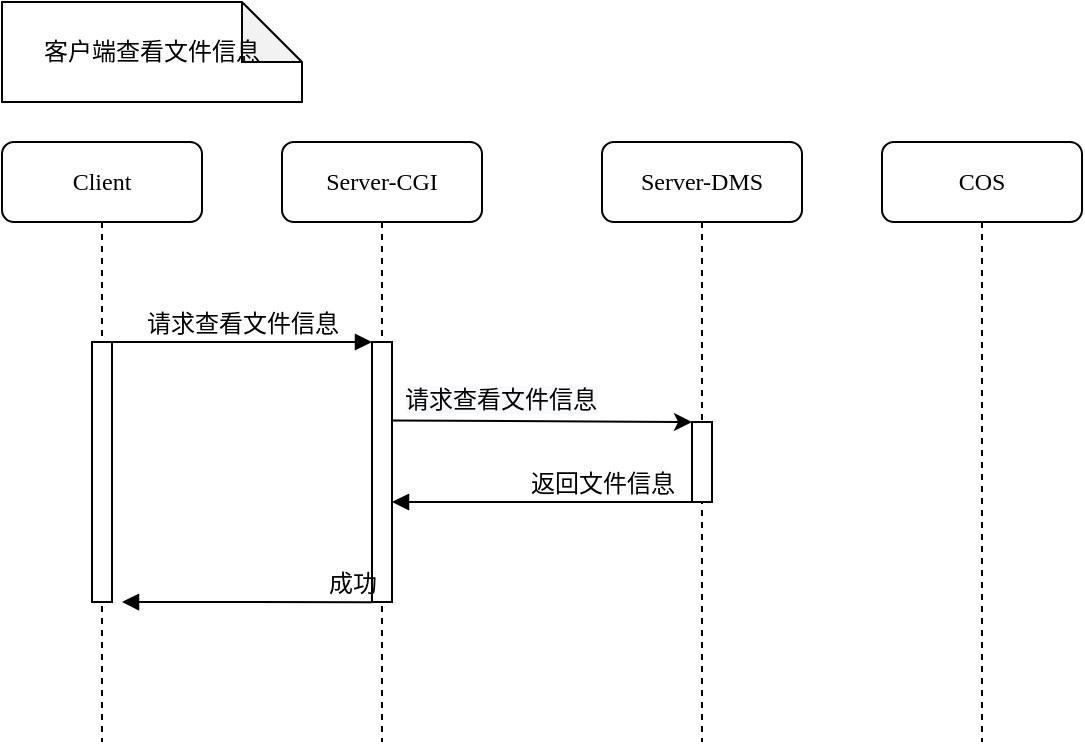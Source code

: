 <mxfile version="13.1.3" type="github">
  <diagram name="Page-1" id="13e1069c-82ec-6db2-03f1-153e76fe0fe0">
    <mxGraphModel dx="820" dy="508" grid="1" gridSize="10" guides="1" tooltips="1" connect="1" arrows="1" fold="1" page="1" pageScale="1" pageWidth="1100" pageHeight="850" background="#ffffff" math="0" shadow="0">
      <root>
        <mxCell id="0" />
        <mxCell id="1" parent="0" />
        <mxCell id="7baba1c4bc27f4b0-2" value="Server-CGI" style="shape=umlLifeline;perimeter=lifelinePerimeter;whiteSpace=wrap;html=1;container=1;collapsible=0;recursiveResize=0;outlineConnect=0;rounded=1;shadow=0;comic=0;labelBackgroundColor=none;strokeWidth=1;fontFamily=Verdana;fontSize=12;align=center;" parent="1" vertex="1">
          <mxGeometry x="150" y="80" width="100" height="300" as="geometry" />
        </mxCell>
        <mxCell id="7baba1c4bc27f4b0-10" value="" style="html=1;points=[];perimeter=orthogonalPerimeter;rounded=0;shadow=0;comic=0;labelBackgroundColor=none;strokeWidth=1;fontFamily=Verdana;fontSize=12;align=center;" parent="7baba1c4bc27f4b0-2" vertex="1">
          <mxGeometry x="45" y="100" width="10" height="130" as="geometry" />
        </mxCell>
        <mxCell id="7baba1c4bc27f4b0-3" value="Server-DMS" style="shape=umlLifeline;perimeter=lifelinePerimeter;whiteSpace=wrap;html=1;container=1;collapsible=0;recursiveResize=0;outlineConnect=0;rounded=1;shadow=0;comic=0;labelBackgroundColor=none;strokeWidth=1;fontFamily=Verdana;fontSize=12;align=center;" parent="1" vertex="1">
          <mxGeometry x="310" y="80" width="100" height="300" as="geometry" />
        </mxCell>
        <mxCell id="7baba1c4bc27f4b0-13" value="" style="html=1;points=[];perimeter=orthogonalPerimeter;rounded=0;shadow=0;comic=0;labelBackgroundColor=none;strokeWidth=1;fontFamily=Verdana;fontSize=12;align=center;" parent="7baba1c4bc27f4b0-3" vertex="1">
          <mxGeometry x="45" y="140" width="10" height="40" as="geometry" />
        </mxCell>
        <mxCell id="7baba1c4bc27f4b0-4" value="COS" style="shape=umlLifeline;perimeter=lifelinePerimeter;whiteSpace=wrap;html=1;container=1;collapsible=0;recursiveResize=0;outlineConnect=0;rounded=1;shadow=0;comic=0;labelBackgroundColor=none;strokeWidth=1;fontFamily=Verdana;fontSize=12;align=center;" parent="1" vertex="1">
          <mxGeometry x="450" y="80" width="100" height="300" as="geometry" />
        </mxCell>
        <mxCell id="7baba1c4bc27f4b0-8" value="Client" style="shape=umlLifeline;perimeter=lifelinePerimeter;whiteSpace=wrap;html=1;container=1;collapsible=0;recursiveResize=0;outlineConnect=0;rounded=1;shadow=0;comic=0;labelBackgroundColor=none;strokeWidth=1;fontFamily=Verdana;fontSize=12;align=center;" parent="1" vertex="1">
          <mxGeometry x="10" y="80" width="100" height="300" as="geometry" />
        </mxCell>
        <mxCell id="7baba1c4bc27f4b0-9" value="" style="html=1;points=[];perimeter=orthogonalPerimeter;rounded=0;shadow=0;comic=0;labelBackgroundColor=none;strokeWidth=1;fontFamily=Verdana;fontSize=12;align=center;" parent="7baba1c4bc27f4b0-8" vertex="1">
          <mxGeometry x="45" y="100" width="10" height="130" as="geometry" />
        </mxCell>
        <mxCell id="7baba1c4bc27f4b0-11" value="请求查看文件信息" style="html=1;verticalAlign=bottom;endArrow=block;entryX=0;entryY=0;labelBackgroundColor=none;fontFamily=Verdana;fontSize=12;edgeStyle=elbowEdgeStyle;elbow=vertical;" parent="1" source="7baba1c4bc27f4b0-9" target="7baba1c4bc27f4b0-10" edge="1">
          <mxGeometry relative="1" as="geometry">
            <mxPoint x="130" y="190" as="sourcePoint" />
          </mxGeometry>
        </mxCell>
        <mxCell id="7baba1c4bc27f4b0-14" value="成功" style="html=1;verticalAlign=bottom;endArrow=block;labelBackgroundColor=none;fontFamily=Verdana;fontSize=12;edgeStyle=elbowEdgeStyle;elbow=vertical;entryX=1.5;entryY=0.983;entryDx=0;entryDy=0;entryPerimeter=0;" parent="1" edge="1">
          <mxGeometry y="-53" relative="1" as="geometry">
            <mxPoint x="195" y="310.1" as="sourcePoint" />
            <Array as="points">
              <mxPoint x="60" y="310" />
            </Array>
            <mxPoint x="52" y="53" as="offset" />
            <mxPoint x="70" y="310.0" as="targetPoint" />
          </mxGeometry>
        </mxCell>
        <mxCell id="xlW8FgNKMWvTDW37BjdF-1" value="客户端查看文件信息" style="shape=note;whiteSpace=wrap;html=1;backgroundOutline=1;darkOpacity=0.05;" parent="1" vertex="1">
          <mxGeometry x="10" y="10" width="150" height="50" as="geometry" />
        </mxCell>
        <mxCell id="xlW8FgNKMWvTDW37BjdF-2" value="" style="endArrow=classic;html=1;exitX=1.044;exitY=0.302;exitDx=0;exitDy=0;exitPerimeter=0;" parent="1" source="7baba1c4bc27f4b0-10" target="7baba1c4bc27f4b0-13" edge="1">
          <mxGeometry width="50" height="50" relative="1" as="geometry">
            <mxPoint x="210" y="220" as="sourcePoint" />
            <mxPoint x="270" y="190" as="targetPoint" />
          </mxGeometry>
        </mxCell>
        <mxCell id="xlW8FgNKMWvTDW37BjdF-4" value="&lt;span style=&quot;font-family: &amp;#34;verdana&amp;#34; ; font-size: 12px ; background-color: rgb(248 , 249 , 250)&quot;&gt;请求查看文件信息&lt;/span&gt;" style="edgeLabel;html=1;align=center;verticalAlign=middle;resizable=0;points=[];" parent="xlW8FgNKMWvTDW37BjdF-2" vertex="1" connectable="0">
          <mxGeometry x="0.265" y="4" relative="1" as="geometry">
            <mxPoint x="-40.76" y="-6.6" as="offset" />
          </mxGeometry>
        </mxCell>
        <mxCell id="xlW8FgNKMWvTDW37BjdF-5" value="返回文件信息" style="html=1;verticalAlign=bottom;endArrow=block;labelBackgroundColor=none;fontFamily=Verdana;fontSize=12;edgeStyle=elbowEdgeStyle;elbow=vertical;" parent="1" target="7baba1c4bc27f4b0-10" edge="1">
          <mxGeometry x="-0.346" relative="1" as="geometry">
            <mxPoint x="361" y="260" as="sourcePoint" />
            <mxPoint x="210" y="310" as="targetPoint" />
            <Array as="points">
              <mxPoint x="280" y="260" />
              <mxPoint x="275" y="310" />
              <mxPoint x="275" y="301" />
            </Array>
            <mxPoint as="offset" />
          </mxGeometry>
        </mxCell>
      </root>
    </mxGraphModel>
  </diagram>
</mxfile>
